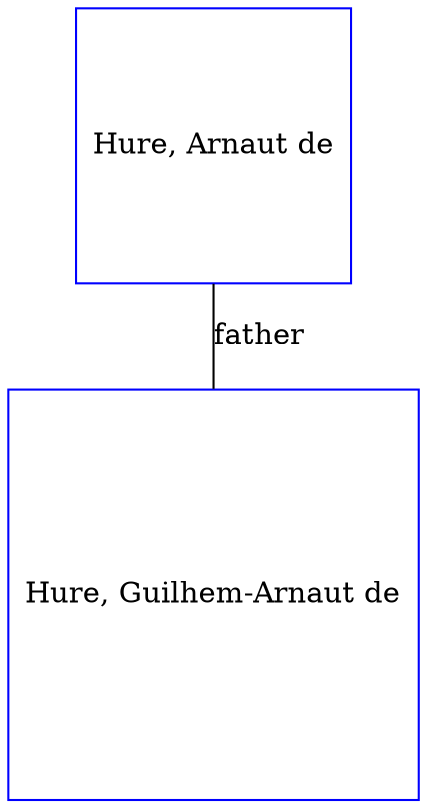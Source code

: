 digraph D {
    edge [dir=none];    node [shape=box];    "006549"   [label="Hure, Guilhem-Arnaut de", shape=box, regular=1, color="blue"] ;
"006550"   [label="Hure, Arnaut de", shape=box, regular=1, color="blue"] ;
006550->006549 [label="father",arrowsize=0.0]; 
}